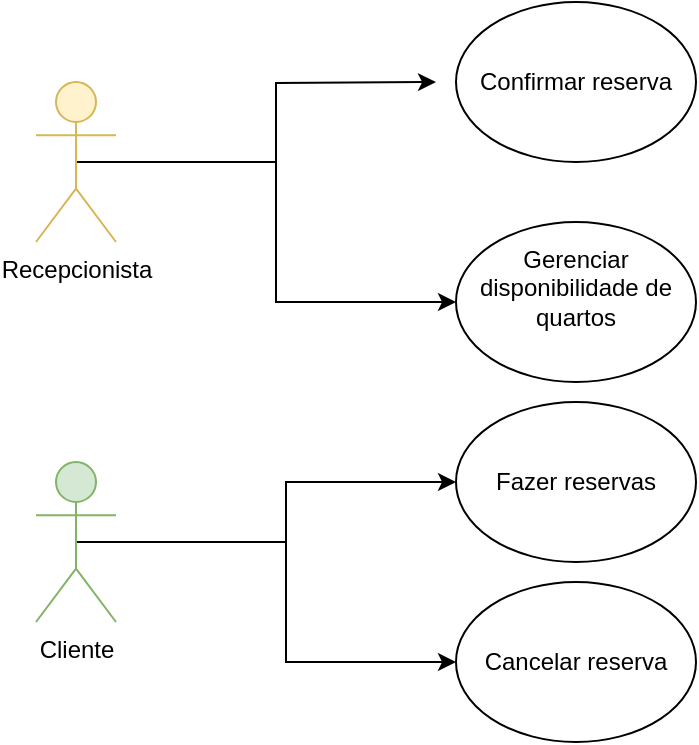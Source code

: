 <mxfile version="26.1.1" pages="4">
  <diagram name="Página-1" id="-IdWgxmrmdWZEqp3SVvu">
    <mxGraphModel dx="1434" dy="772" grid="1" gridSize="10" guides="1" tooltips="1" connect="1" arrows="1" fold="1" page="1" pageScale="1" pageWidth="827" pageHeight="1169" math="0" shadow="0">
      <root>
        <mxCell id="0" />
        <mxCell id="1" parent="0" />
        <mxCell id="BwxYkPkfteaB5pvLElHk-17" style="edgeStyle=orthogonalEdgeStyle;rounded=0;orthogonalLoop=1;jettySize=auto;html=1;exitX=0.5;exitY=0.5;exitDx=0;exitDy=0;exitPerimeter=0;" edge="1" parent="1" source="BwxYkPkfteaB5pvLElHk-15">
          <mxGeometry relative="1" as="geometry">
            <mxPoint x="390" y="80" as="targetPoint" />
          </mxGeometry>
        </mxCell>
        <mxCell id="BwxYkPkfteaB5pvLElHk-22" style="edgeStyle=orthogonalEdgeStyle;rounded=0;orthogonalLoop=1;jettySize=auto;html=1;exitX=0.5;exitY=0.5;exitDx=0;exitDy=0;exitPerimeter=0;entryX=0;entryY=0.5;entryDx=0;entryDy=0;" edge="1" parent="1" source="BwxYkPkfteaB5pvLElHk-15" target="BwxYkPkfteaB5pvLElHk-19">
          <mxGeometry relative="1" as="geometry">
            <Array as="points">
              <mxPoint x="210" y="120" />
              <mxPoint x="310" y="120" />
              <mxPoint x="310" y="190" />
            </Array>
          </mxGeometry>
        </mxCell>
        <mxCell id="BwxYkPkfteaB5pvLElHk-15" value="Recepcionista" style="shape=umlActor;verticalLabelPosition=bottom;verticalAlign=top;html=1;outlineConnect=0;fillColor=#fff2cc;strokeColor=#d6b656;" vertex="1" parent="1">
          <mxGeometry x="190" y="80" width="40" height="80" as="geometry" />
        </mxCell>
        <mxCell id="BwxYkPkfteaB5pvLElHk-18" value="Confirmar reserva" style="ellipse;whiteSpace=wrap;html=1;" vertex="1" parent="1">
          <mxGeometry x="400" y="40" width="120" height="80" as="geometry" />
        </mxCell>
        <mxCell id="BwxYkPkfteaB5pvLElHk-19" value="Gerenciar disponibilidade de quartos&lt;div&gt;&lt;br&gt;&lt;/div&gt;" style="ellipse;whiteSpace=wrap;html=1;" vertex="1" parent="1">
          <mxGeometry x="400" y="150" width="120" height="80" as="geometry" />
        </mxCell>
        <mxCell id="1PhtBn1Kn5e5YDhP082i-1" style="edgeStyle=orthogonalEdgeStyle;rounded=0;orthogonalLoop=1;jettySize=auto;html=1;exitX=0.5;exitY=0.5;exitDx=0;exitDy=0;exitPerimeter=0;entryX=0;entryY=0.5;entryDx=0;entryDy=0;" edge="1" parent="1" source="1PhtBn1Kn5e5YDhP082i-3" target="1PhtBn1Kn5e5YDhP082i-4">
          <mxGeometry relative="1" as="geometry">
            <mxPoint x="500" y="270" as="targetPoint" />
          </mxGeometry>
        </mxCell>
        <mxCell id="1PhtBn1Kn5e5YDhP082i-2" style="edgeStyle=orthogonalEdgeStyle;rounded=0;orthogonalLoop=1;jettySize=auto;html=1;exitX=0.5;exitY=0.5;exitDx=0;exitDy=0;exitPerimeter=0;entryX=0;entryY=0.5;entryDx=0;entryDy=0;" edge="1" parent="1" source="1PhtBn1Kn5e5YDhP082i-3" target="1PhtBn1Kn5e5YDhP082i-5">
          <mxGeometry relative="1" as="geometry">
            <mxPoint x="400" y="350" as="targetPoint" />
          </mxGeometry>
        </mxCell>
        <mxCell id="1PhtBn1Kn5e5YDhP082i-3" value="Cliente" style="shape=umlActor;verticalLabelPosition=bottom;verticalAlign=top;html=1;outlineConnect=0;fillColor=#d5e8d4;strokeColor=#82b366;" vertex="1" parent="1">
          <mxGeometry x="190" y="270" width="40" height="80" as="geometry" />
        </mxCell>
        <mxCell id="1PhtBn1Kn5e5YDhP082i-4" value="Fazer reservas" style="ellipse;whiteSpace=wrap;html=1;" vertex="1" parent="1">
          <mxGeometry x="400" y="240" width="120" height="80" as="geometry" />
        </mxCell>
        <mxCell id="1PhtBn1Kn5e5YDhP082i-5" value="Cancelar reserva" style="ellipse;whiteSpace=wrap;html=1;" vertex="1" parent="1">
          <mxGeometry x="400" y="330" width="120" height="80" as="geometry" />
        </mxCell>
      </root>
    </mxGraphModel>
  </diagram>
  <diagram id="KXouE_qUKuUI_Ier25zK" name="Página-2">
    <mxGraphModel dx="819" dy="441" grid="1" gridSize="10" guides="1" tooltips="1" connect="1" arrows="1" fold="1" page="1" pageScale="1" pageWidth="827" pageHeight="1169" math="0" shadow="0">
      <root>
        <mxCell id="0" />
        <mxCell id="1" parent="0" />
        <mxCell id="qqWXLzg1MvQcj8f4g9ZV-1" value="" style="whiteSpace=wrap;html=1;aspect=fixed;" vertex="1" parent="1">
          <mxGeometry x="160" y="410" width="520" height="520" as="geometry" />
        </mxCell>
        <mxCell id="EF-VqIz4T9vd6OmFMSw3-6" value="Cliente" style="shape=umlActor;verticalLabelPosition=bottom;verticalAlign=top;html=1;outlineConnect=0;fillColor=#d5e8d4;strokeColor=#82b366;" vertex="1" parent="1">
          <mxGeometry x="120" y="505" width="40" height="80" as="geometry" />
        </mxCell>
        <mxCell id="JeJWxVxML6MqcKkYs8eJ-3" value="Sistema" style="shape=umlActor;verticalLabelPosition=bottom;verticalAlign=top;html=1;outlineConnect=0;fillColor=#dae8fc;strokeColor=#6c8ebf;" vertex="1" parent="1">
          <mxGeometry x="680" y="650" width="40" height="80" as="geometry" />
        </mxCell>
        <mxCell id="4nWjrGyeYkdJ_R6ryeZq-1" value="&lt;font size=&quot;1&quot;&gt;Navegar pelo catálogo&lt;/font&gt;" style="ellipse;whiteSpace=wrap;html=1;" vertex="1" parent="1">
          <mxGeometry x="220" y="455" width="70" height="50" as="geometry" />
        </mxCell>
        <mxCell id="4nWjrGyeYkdJ_R6ryeZq-2" value="&lt;font size=&quot;1&quot;&gt;Colocar item no carrinho&lt;/font&gt;" style="ellipse;whiteSpace=wrap;html=1;" vertex="1" parent="1">
          <mxGeometry x="220" y="530" width="70" height="50" as="geometry" />
        </mxCell>
        <mxCell id="4nWjrGyeYkdJ_R6ryeZq-3" value="&lt;font size=&quot;1&quot;&gt;Finalizar compra&lt;/font&gt;" style="ellipse;whiteSpace=wrap;html=1;" vertex="1" parent="1">
          <mxGeometry x="220" y="670" width="70" height="50" as="geometry" />
        </mxCell>
        <mxCell id="4nWjrGyeYkdJ_R6ryeZq-4" value="&lt;font size=&quot;1&quot;&gt;Informar endereço&lt;/font&gt;" style="ellipse;whiteSpace=wrap;html=1;" vertex="1" parent="1">
          <mxGeometry x="220" y="600" width="70" height="50" as="geometry" />
        </mxCell>
        <mxCell id="4nWjrGyeYkdJ_R6ryeZq-5" value="&lt;font size=&quot;1&quot;&gt;Preencher dados do cartão de crédito&lt;/font&gt;" style="ellipse;whiteSpace=wrap;html=1;" vertex="1" parent="1">
          <mxGeometry x="340" y="590" width="86" height="70" as="geometry" />
        </mxCell>
        <mxCell id="4nWjrGyeYkdJ_R6ryeZq-7" value="&lt;font size=&quot;1&quot;&gt;Verificar dados do cartão&lt;/font&gt;" style="ellipse;whiteSpace=wrap;html=1;" vertex="1" parent="1">
          <mxGeometry x="470" y="585" width="70" height="50" as="geometry" />
        </mxCell>
        <mxCell id="4nWjrGyeYkdJ_R6ryeZq-8" value="&lt;font size=&quot;1&quot;&gt;Faturar compra&lt;/font&gt;" style="ellipse;whiteSpace=wrap;html=1;" vertex="1" parent="1">
          <mxGeometry x="470" y="670" width="70" height="50" as="geometry" />
        </mxCell>
        <mxCell id="4nWjrGyeYkdJ_R6ryeZq-9" value="&lt;font size=&quot;1&quot;&gt;Enviar e-mail&lt;/font&gt;" style="ellipse;whiteSpace=wrap;html=1;" vertex="1" parent="1">
          <mxGeometry x="470" y="750" width="70" height="50" as="geometry" />
        </mxCell>
        <mxCell id="4nWjrGyeYkdJ_R6ryeZq-12" value="" style="endArrow=classic;html=1;rounded=0;entryX=1.031;entryY=0.397;entryDx=0;entryDy=0;entryPerimeter=0;" edge="1" parent="1" target="4nWjrGyeYkdJ_R6ryeZq-9">
          <mxGeometry width="50" height="50" relative="1" as="geometry">
            <mxPoint x="680" y="720" as="sourcePoint" />
            <mxPoint x="550" y="720" as="targetPoint" />
            <Array as="points">
              <mxPoint x="670" y="720" />
            </Array>
          </mxGeometry>
        </mxCell>
        <mxCell id="4nWjrGyeYkdJ_R6ryeZq-16" value="" style="endArrow=classic;html=1;rounded=0;entryX=1;entryY=0.5;entryDx=0;entryDy=0;" edge="1" parent="1" target="4nWjrGyeYkdJ_R6ryeZq-8">
          <mxGeometry width="50" height="50" relative="1" as="geometry">
            <mxPoint x="670" y="695" as="sourcePoint" />
            <mxPoint x="550" y="660" as="targetPoint" />
            <Array as="points">
              <mxPoint x="610" y="695" />
            </Array>
          </mxGeometry>
        </mxCell>
        <mxCell id="4nWjrGyeYkdJ_R6ryeZq-17" value="" style="endArrow=classic;html=1;rounded=0;entryX=1;entryY=0.5;entryDx=0;entryDy=0;" edge="1" parent="1" target="4nWjrGyeYkdJ_R6ryeZq-7">
          <mxGeometry width="50" height="50" relative="1" as="geometry">
            <mxPoint x="670" y="670" as="sourcePoint" />
            <mxPoint x="550" y="590" as="targetPoint" />
            <Array as="points" />
          </mxGeometry>
        </mxCell>
        <mxCell id="4nWjrGyeYkdJ_R6ryeZq-18" value="" style="endArrow=classic;html=1;rounded=0;entryX=0;entryY=0.5;entryDx=0;entryDy=0;" edge="1" parent="1">
          <mxGeometry width="50" height="50" relative="1" as="geometry">
            <mxPoint x="421" y="610" as="sourcePoint" />
            <mxPoint x="471.0" y="610" as="targetPoint" />
          </mxGeometry>
        </mxCell>
        <mxCell id="4nWjrGyeYkdJ_R6ryeZq-19" value="" style="endArrow=classic;html=1;rounded=0;" edge="1" parent="1" target="4nWjrGyeYkdJ_R6ryeZq-1">
          <mxGeometry width="50" height="50" relative="1" as="geometry">
            <mxPoint x="160" y="550" as="sourcePoint" />
            <mxPoint x="450" y="600" as="targetPoint" />
          </mxGeometry>
        </mxCell>
        <mxCell id="4nWjrGyeYkdJ_R6ryeZq-20" value="" style="endArrow=classic;html=1;rounded=0;entryX=0;entryY=0.4;entryDx=0;entryDy=0;entryPerimeter=0;" edge="1" parent="1" target="4nWjrGyeYkdJ_R6ryeZq-2">
          <mxGeometry width="50" height="50" relative="1" as="geometry">
            <mxPoint x="160" y="550" as="sourcePoint" />
            <mxPoint x="210" y="550" as="targetPoint" />
          </mxGeometry>
        </mxCell>
        <mxCell id="4nWjrGyeYkdJ_R6ryeZq-21" value="" style="endArrow=classic;html=1;rounded=0;entryX=0.5;entryY=1;entryDx=0;entryDy=0;exitX=0.5;exitY=0;exitDx=0;exitDy=0;" edge="1" parent="1" source="4nWjrGyeYkdJ_R6ryeZq-3" target="4nWjrGyeYkdJ_R6ryeZq-4">
          <mxGeometry width="50" height="50" relative="1" as="geometry">
            <mxPoint x="160" y="550" as="sourcePoint" />
            <mxPoint x="220" y="560" as="targetPoint" />
          </mxGeometry>
        </mxCell>
        <mxCell id="4nWjrGyeYkdJ_R6ryeZq-22" value="" style="endArrow=classic;html=1;rounded=0;entryX=0;entryY=0.5;entryDx=0;entryDy=0;" edge="1" parent="1" target="4nWjrGyeYkdJ_R6ryeZq-3">
          <mxGeometry width="50" height="50" relative="1" as="geometry">
            <mxPoint x="160" y="550" as="sourcePoint" />
            <mxPoint x="190" y="620" as="targetPoint" />
          </mxGeometry>
        </mxCell>
        <mxCell id="4nWjrGyeYkdJ_R6ryeZq-23" value="" style="endArrow=classic;html=1;rounded=0;exitX=1;exitY=0;exitDx=0;exitDy=0;entryX=-0.015;entryY=0.561;entryDx=0;entryDy=0;entryPerimeter=0;" edge="1" parent="1" source="4nWjrGyeYkdJ_R6ryeZq-3" target="4nWjrGyeYkdJ_R6ryeZq-5">
          <mxGeometry width="50" height="50" relative="1" as="geometry">
            <mxPoint x="278" y="680" as="sourcePoint" />
            <mxPoint x="328" y="630" as="targetPoint" />
            <Array as="points" />
          </mxGeometry>
        </mxCell>
        <mxCell id="4nWjrGyeYkdJ_R6ryeZq-24" value="" style="endArrow=classic;html=1;rounded=0;exitX=1;exitY=0.5;exitDx=0;exitDy=0;entryX=0;entryY=0.5;entryDx=0;entryDy=0;" edge="1" parent="1" source="4nWjrGyeYkdJ_R6ryeZq-3" target="4nWjrGyeYkdJ_R6ryeZq-8">
          <mxGeometry width="50" height="50" relative="1" as="geometry">
            <mxPoint x="389" y="720" as="sourcePoint" />
            <mxPoint x="439" y="670" as="targetPoint" />
            <Array as="points" />
          </mxGeometry>
        </mxCell>
      </root>
    </mxGraphModel>
  </diagram>
  <diagram id="wVw2RCqWjOGaPUzD60Uh" name="Página-3">
    <mxGraphModel dx="1434" dy="772" grid="1" gridSize="10" guides="1" tooltips="1" connect="1" arrows="1" fold="1" page="1" pageScale="1" pageWidth="827" pageHeight="1169" math="0" shadow="0">
      <root>
        <mxCell id="0" />
        <mxCell id="1" parent="0" />
        <mxCell id="WZv1FJgftsPNjp-f31wS-1" value="" style="html=1;verticalAlign=bottom;startArrow=oval;startFill=1;endArrow=block;startSize=8;curved=0;rounded=0;sourcePerimeterSpacing=12;" edge="1" parent="1">
          <mxGeometry width="60" relative="1" as="geometry">
            <mxPoint x="80" y="560" as="sourcePoint" />
            <mxPoint x="140" y="560" as="targetPoint" />
          </mxGeometry>
        </mxCell>
        <mxCell id="WZv1FJgftsPNjp-f31wS-2" value="Menu Inicial&amp;nbsp;" style="rounded=1;whiteSpace=wrap;html=1;" vertex="1" parent="1">
          <mxGeometry x="140" y="550" width="80" height="20" as="geometry" />
        </mxCell>
        <mxCell id="WZv1FJgftsPNjp-f31wS-3" value="" style="endArrow=classic;html=1;rounded=0;exitX=0.5;exitY=1;exitDx=0;exitDy=0;entryX=0.5;entryY=0;entryDx=0;entryDy=0;" edge="1" parent="1" source="WZv1FJgftsPNjp-f31wS-2" target="WZv1FJgftsPNjp-f31wS-4">
          <mxGeometry width="50" height="50" relative="1" as="geometry">
            <mxPoint x="160" y="570" as="sourcePoint" />
            <mxPoint x="220" y="570" as="targetPoint" />
          </mxGeometry>
        </mxCell>
        <mxCell id="WZv1FJgftsPNjp-f31wS-19" style="edgeStyle=orthogonalEdgeStyle;rounded=0;orthogonalLoop=1;jettySize=auto;html=1;exitX=0.5;exitY=1;exitDx=0;exitDy=0;entryX=0.5;entryY=0;entryDx=0;entryDy=0;" edge="1" parent="1" source="WZv1FJgftsPNjp-f31wS-4" target="WZv1FJgftsPNjp-f31wS-5">
          <mxGeometry relative="1" as="geometry" />
        </mxCell>
        <mxCell id="WZv1FJgftsPNjp-f31wS-21" style="edgeStyle=orthogonalEdgeStyle;rounded=0;orthogonalLoop=1;jettySize=auto;html=1;exitX=1;exitY=0.5;exitDx=0;exitDy=0;entryX=0;entryY=0.5;entryDx=0;entryDy=0;" edge="1" parent="1" source="WZv1FJgftsPNjp-f31wS-4" target="WZv1FJgftsPNjp-f31wS-9">
          <mxGeometry relative="1" as="geometry" />
        </mxCell>
        <mxCell id="WZv1FJgftsPNjp-f31wS-4" value="Criar personagem" style="rounded=1;whiteSpace=wrap;html=1;" vertex="1" parent="1">
          <mxGeometry x="140" y="610" width="80" height="40" as="geometry" />
        </mxCell>
        <mxCell id="WZv1FJgftsPNjp-f31wS-20" style="edgeStyle=orthogonalEdgeStyle;rounded=0;orthogonalLoop=1;jettySize=auto;html=1;exitX=0.5;exitY=1;exitDx=0;exitDy=0;entryX=0.5;entryY=0;entryDx=0;entryDy=0;" edge="1" parent="1" source="WZv1FJgftsPNjp-f31wS-5" target="WZv1FJgftsPNjp-f31wS-7">
          <mxGeometry relative="1" as="geometry" />
        </mxCell>
        <mxCell id="WZv1FJgftsPNjp-f31wS-22" style="edgeStyle=orthogonalEdgeStyle;rounded=0;orthogonalLoop=1;jettySize=auto;html=1;exitX=1;exitY=0.5;exitDx=0;exitDy=0;" edge="1" parent="1" source="WZv1FJgftsPNjp-f31wS-27" target="WZv1FJgftsPNjp-f31wS-9">
          <mxGeometry relative="1" as="geometry">
            <Array as="points">
              <mxPoint x="290" y="712" />
            </Array>
          </mxGeometry>
        </mxCell>
        <mxCell id="WZv1FJgftsPNjp-f31wS-5" value="Jogo" style="rounded=1;whiteSpace=wrap;html=1;" vertex="1" parent="1">
          <mxGeometry x="150" y="700" width="60" height="25" as="geometry" />
        </mxCell>
        <mxCell id="WZv1FJgftsPNjp-f31wS-36" style="edgeStyle=orthogonalEdgeStyle;rounded=0;orthogonalLoop=1;jettySize=auto;html=1;exitX=1;exitY=0.5;exitDx=0;exitDy=0;entryX=0;entryY=0.5;entryDx=0;entryDy=0;" edge="1" parent="1" source="WZv1FJgftsPNjp-f31wS-7" target="WZv1FJgftsPNjp-f31wS-30">
          <mxGeometry relative="1" as="geometry" />
        </mxCell>
        <mxCell id="WZv1FJgftsPNjp-f31wS-7" value="Configurações" style="rounded=1;whiteSpace=wrap;html=1;" vertex="1" parent="1">
          <mxGeometry x="135" y="770" width="90" height="30" as="geometry" />
        </mxCell>
        <mxCell id="WZv1FJgftsPNjp-f31wS-9" value="Menu Inicial&amp;nbsp;" style="rounded=1;whiteSpace=wrap;html=1;" vertex="1" parent="1">
          <mxGeometry x="250" y="620" width="80" height="20" as="geometry" />
        </mxCell>
        <mxCell id="WZv1FJgftsPNjp-f31wS-23" style="edgeStyle=orthogonalEdgeStyle;rounded=0;orthogonalLoop=1;jettySize=auto;html=1;exitX=1;exitY=0.5;exitDx=0;exitDy=0;entryX=0.663;entryY=1;entryDx=0;entryDy=0;entryPerimeter=0;" edge="1" parent="1" source="WZv1FJgftsPNjp-f31wS-30" target="WZv1FJgftsPNjp-f31wS-9">
          <mxGeometry relative="1" as="geometry">
            <Array as="points">
              <mxPoint x="303" y="785" />
            </Array>
          </mxGeometry>
        </mxCell>
        <mxCell id="WZv1FJgftsPNjp-f31wS-24" value="Clique do jogador" style="rounded=1;whiteSpace=wrap;html=1;fillColor=#dae8fc;strokeColor=#6c8ebf;" vertex="1" parent="1">
          <mxGeometry x="130" y="575" width="100" height="20" as="geometry" />
        </mxCell>
        <mxCell id="WZv1FJgftsPNjp-f31wS-25" value="Clique do jogador" style="rounded=1;whiteSpace=wrap;html=1;fillColor=#dae8fc;strokeColor=#6c8ebf;" vertex="1" parent="1">
          <mxGeometry x="130" y="660" width="100" height="20" as="geometry" />
        </mxCell>
        <mxCell id="WZv1FJgftsPNjp-f31wS-26" value="Clique do jogador" style="rounded=1;whiteSpace=wrap;html=1;fillColor=#dae8fc;strokeColor=#6c8ebf;" vertex="1" parent="1">
          <mxGeometry x="130" y="732" width="100" height="20" as="geometry" />
        </mxCell>
        <mxCell id="WZv1FJgftsPNjp-f31wS-29" value="" style="edgeStyle=orthogonalEdgeStyle;rounded=0;orthogonalLoop=1;jettySize=auto;html=1;exitX=1;exitY=0.5;exitDx=0;exitDy=0;" edge="1" parent="1" source="WZv1FJgftsPNjp-f31wS-5" target="WZv1FJgftsPNjp-f31wS-27">
          <mxGeometry relative="1" as="geometry">
            <mxPoint x="210" y="713" as="sourcePoint" />
            <mxPoint x="290" y="640" as="targetPoint" />
          </mxGeometry>
        </mxCell>
        <mxCell id="WZv1FJgftsPNjp-f31wS-27" value="Clique do jogador" style="rounded=1;whiteSpace=wrap;html=1;fillColor=#dae8fc;strokeColor=#6c8ebf;" vertex="1" parent="1">
          <mxGeometry x="240" y="692" width="40" height="40" as="geometry" />
        </mxCell>
        <mxCell id="WZv1FJgftsPNjp-f31wS-30" value="Clique do jogador" style="rounded=1;whiteSpace=wrap;html=1;fillColor=#dae8fc;strokeColor=#6c8ebf;" vertex="1" parent="1">
          <mxGeometry x="250" y="765" width="40" height="40" as="geometry" />
        </mxCell>
      </root>
    </mxGraphModel>
  </diagram>
  <diagram id="VL6ug_DRUGMrTrpFJny1" name="Projeto UC1 - Valley Of Cleaning">
    <mxGraphModel dx="1434" dy="772" grid="1" gridSize="10" guides="1" tooltips="1" connect="1" arrows="1" fold="1" page="1" pageScale="1" pageWidth="827" pageHeight="1169" math="0" shadow="0">
      <root>
        <mxCell id="0" />
        <mxCell id="1" parent="0" />
        <mxCell id="y1Bi6_eC6XaAmdR6RLge-2" value="Sistema" style="shape=umlActor;verticalLabelPosition=bottom;verticalAlign=top;html=1;outlineConnect=0;" parent="1" vertex="1">
          <mxGeometry x="730" y="420" width="30" height="60" as="geometry" />
        </mxCell>
        <mxCell id="y1Bi6_eC6XaAmdR6RLge-4" value="Jogador" style="shape=umlActor;verticalLabelPosition=bottom;verticalAlign=top;html=1;outlineConnect=0;" parent="1" vertex="1">
          <mxGeometry x="10" y="370" width="30" height="60" as="geometry" />
        </mxCell>
        <mxCell id="y1Bi6_eC6XaAmdR6RLge-5" value="Administrador" style="shape=umlActor;verticalLabelPosition=bottom;verticalAlign=top;html=1;outlineConnect=0;" parent="1" vertex="1">
          <mxGeometry x="40" y="140" width="30" height="60" as="geometry" />
        </mxCell>
        <mxCell id="WvgvfmkFP0tfZ369YzV3-28" style="edgeStyle=orthogonalEdgeStyle;rounded=0;orthogonalLoop=1;jettySize=auto;html=1;exitX=1;exitY=0.5;exitDx=0;exitDy=0;entryX=1;entryY=0.5;entryDx=0;entryDy=0;" edge="1" parent="1" source="y1Bi6_eC6XaAmdR6RLge-8" target="y1Bi6_eC6XaAmdR6RLge-9">
          <mxGeometry relative="1" as="geometry">
            <mxPoint x="400" y="590" as="targetPoint" />
          </mxGeometry>
        </mxCell>
        <mxCell id="y1Bi6_eC6XaAmdR6RLge-8" value="Criar o personagem" style="rounded=1;whiteSpace=wrap;html=1;absoluteArcSize=1;arcSize=14;strokeWidth=2;" parent="1" vertex="1">
          <mxGeometry x="290" y="440" width="80" height="30" as="geometry" />
        </mxCell>
        <mxCell id="y1Bi6_eC6XaAmdR6RLge-9" value="Poder excluir o personagem" style="rounded=1;whiteSpace=wrap;html=1;absoluteArcSize=1;arcSize=14;strokeWidth=2;fillColor=light-dark(#FFFF99,var(--ge-dark-color, #121212));" parent="1" vertex="1">
          <mxGeometry x="290" y="542.5" width="80" height="30" as="geometry" />
        </mxCell>
        <mxCell id="WvgvfmkFP0tfZ369YzV3-1" value="Armazenar os dados do jogador" style="rounded=1;whiteSpace=wrap;html=1;absoluteArcSize=1;arcSize=14;strokeWidth=2;" vertex="1" parent="1">
          <mxGeometry x="621" y="435" width="80" height="50" as="geometry" />
        </mxCell>
        <mxCell id="WvgvfmkFP0tfZ369YzV3-2" value="Suportar os úsuarios com problemas técnicos" style="rounded=1;whiteSpace=wrap;html=1;absoluteArcSize=1;arcSize=14;strokeWidth=2;" vertex="1" parent="1">
          <mxGeometry x="110" y="137.5" width="80" height="65" as="geometry" />
        </mxCell>
        <mxCell id="WvgvfmkFP0tfZ369YzV3-8" value="" style="endArrow=none;html=1;rounded=0;entryX=0;entryY=0.5;entryDx=0;entryDy=0;" edge="1" parent="1" source="y1Bi6_eC6XaAmdR6RLge-7" target="y1Bi6_eC6XaAmdR6RLge-6">
          <mxGeometry width="50" height="50" relative="1" as="geometry">
            <mxPoint x="50" y="400" as="sourcePoint" />
            <mxPoint x="120" y="350" as="targetPoint" />
          </mxGeometry>
        </mxCell>
        <mxCell id="WvgvfmkFP0tfZ369YzV3-10" value="" style="endArrow=none;html=1;rounded=0;entryX=0;entryY=0.5;entryDx=0;entryDy=0;" edge="1" parent="1" source="y1Bi6_eC6XaAmdR6RLge-6" target="y1Bi6_eC6XaAmdR6RLge-7">
          <mxGeometry width="50" height="50" relative="1" as="geometry">
            <mxPoint x="50" y="400" as="sourcePoint" />
            <mxPoint x="200" y="400" as="targetPoint" />
          </mxGeometry>
        </mxCell>
        <mxCell id="y1Bi6_eC6XaAmdR6RLge-7" value="Se cadastrar" style="rounded=1;whiteSpace=wrap;html=1;absoluteArcSize=1;arcSize=14;strokeWidth=2;" parent="1" vertex="1">
          <mxGeometry x="290" y="385" width="80" height="30" as="geometry" />
        </mxCell>
        <mxCell id="WvgvfmkFP0tfZ369YzV3-11" value="" style="endArrow=none;html=1;rounded=0;exitX=0.5;exitY=0;exitDx=0;exitDy=0;entryX=0.5;entryY=1;entryDx=0;entryDy=0;" edge="1" parent="1" source="y1Bi6_eC6XaAmdR6RLge-8" target="y1Bi6_eC6XaAmdR6RLge-7">
          <mxGeometry width="50" height="50" relative="1" as="geometry">
            <mxPoint x="180" y="465" as="sourcePoint" />
            <mxPoint x="230" y="415" as="targetPoint" />
            <Array as="points">
              <mxPoint x="330" y="415" />
            </Array>
          </mxGeometry>
        </mxCell>
        <mxCell id="WvgvfmkFP0tfZ369YzV3-12" value="Criar mapa" style="rounded=1;whiteSpace=wrap;html=1;absoluteArcSize=1;arcSize=14;strokeWidth=2;" vertex="1" parent="1">
          <mxGeometry x="190" y="487.5" width="80" height="35" as="geometry" />
        </mxCell>
        <mxCell id="WvgvfmkFP0tfZ369YzV3-13" value="" style="endArrow=none;html=1;rounded=0;exitX=0.5;exitY=0;exitDx=0;exitDy=0;entryX=0.5;entryY=1;entryDx=0;entryDy=0;" edge="1" parent="1" source="WvgvfmkFP0tfZ369YzV3-17" target="y1Bi6_eC6XaAmdR6RLge-8">
          <mxGeometry width="50" height="50" relative="1" as="geometry">
            <mxPoint x="180" y="510" as="sourcePoint" />
            <mxPoint x="230" y="460" as="targetPoint" />
          </mxGeometry>
        </mxCell>
        <mxCell id="WvgvfmkFP0tfZ369YzV3-19" value="" style="endArrow=none;html=1;rounded=0;exitX=1;exitY=0.5;exitDx=0;exitDy=0;" edge="1" parent="1" source="WvgvfmkFP0tfZ369YzV3-12" target="WvgvfmkFP0tfZ369YzV3-17">
          <mxGeometry width="50" height="50" relative="1" as="geometry">
            <mxPoint x="230" y="538" as="sourcePoint" />
            <mxPoint x="230" y="460" as="targetPoint" />
          </mxGeometry>
        </mxCell>
        <mxCell id="WvgvfmkFP0tfZ369YzV3-17" value="Personalização de personagem" style="rounded=1;whiteSpace=wrap;html=1;absoluteArcSize=1;arcSize=14;strokeWidth=2;" vertex="1" parent="1">
          <mxGeometry x="285" y="480" width="90" height="50" as="geometry" />
        </mxCell>
        <mxCell id="WvgvfmkFP0tfZ369YzV3-26" value="" style="endArrow=none;html=1;rounded=0;entryX=0;entryY=0.5;entryDx=0;entryDy=0;" edge="1" parent="1" target="WvgvfmkFP0tfZ369YzV3-25">
          <mxGeometry width="50" height="50" relative="1" as="geometry">
            <mxPoint x="50" y="400" as="sourcePoint" />
            <mxPoint x="185" y="395" as="targetPoint" />
          </mxGeometry>
        </mxCell>
        <mxCell id="WvgvfmkFP0tfZ369YzV3-25" value="Comprar o jogo" style="rounded=1;whiteSpace=wrap;html=1;absoluteArcSize=1;arcSize=14;strokeWidth=2;" vertex="1" parent="1">
          <mxGeometry x="90" y="380" width="80" height="40" as="geometry" />
        </mxCell>
        <mxCell id="WvgvfmkFP0tfZ369YzV3-27" value="" style="endArrow=none;html=1;rounded=0;entryX=0;entryY=0.5;entryDx=0;entryDy=0;" edge="1" parent="1" source="WvgvfmkFP0tfZ369YzV3-25" target="y1Bi6_eC6XaAmdR6RLge-6">
          <mxGeometry width="50" height="50" relative="1" as="geometry">
            <mxPoint x="170" y="400" as="sourcePoint" />
            <mxPoint x="290" y="400" as="targetPoint" />
          </mxGeometry>
        </mxCell>
        <mxCell id="y1Bi6_eC6XaAmdR6RLge-6" value="Criar conta" style="rounded=1;whiteSpace=wrap;html=1;absoluteArcSize=1;arcSize=14;strokeWidth=2;" parent="1" vertex="1">
          <mxGeometry x="190" y="385" width="80" height="30" as="geometry" />
        </mxCell>
        <mxCell id="WvgvfmkFP0tfZ369YzV3-30" value="" style="endArrow=none;html=1;rounded=0;entryX=0;entryY=0.5;entryDx=0;entryDy=0;" edge="1" parent="1" target="WvgvfmkFP0tfZ369YzV3-2">
          <mxGeometry width="50" height="50" relative="1" as="geometry">
            <mxPoint x="90" y="170" as="sourcePoint" />
            <mxPoint x="140" y="120" as="targetPoint" />
          </mxGeometry>
        </mxCell>
        <mxCell id="WvgvfmkFP0tfZ369YzV3-31" value="" style="endArrow=none;html=1;rounded=0;entryX=0.125;entryY=1.008;entryDx=0;entryDy=0;entryPerimeter=0;" edge="1" parent="1" target="WvgvfmkFP0tfZ369YzV3-2">
          <mxGeometry width="50" height="50" relative="1" as="geometry">
            <mxPoint x="40" y="360" as="sourcePoint" />
            <mxPoint x="170" y="240" as="targetPoint" />
            <Array as="points" />
          </mxGeometry>
        </mxCell>
        <mxCell id="WvgvfmkFP0tfZ369YzV3-35" value="Coletar lixo" style="rounded=1;whiteSpace=wrap;html=1;absoluteArcSize=1;arcSize=14;strokeWidth=2;" vertex="1" parent="1">
          <mxGeometry x="110" y="534.5" width="80" height="30" as="geometry" />
        </mxCell>
        <mxCell id="WvgvfmkFP0tfZ369YzV3-39" value="Convencer os npcs do jogo" style="rounded=1;whiteSpace=wrap;html=1;absoluteArcSize=1;arcSize=14;strokeWidth=2;" vertex="1" parent="1">
          <mxGeometry x="110" y="574.5" width="80" height="40" as="geometry" />
        </mxCell>
        <mxCell id="WvgvfmkFP0tfZ369YzV3-40" value="" style="endArrow=none;html=1;rounded=0;exitX=0.5;exitY=0;exitDx=0;exitDy=0;" edge="1" parent="1" source="WvgvfmkFP0tfZ369YzV3-39">
          <mxGeometry width="50" height="50" relative="1" as="geometry">
            <mxPoint x="100" y="614.5" as="sourcePoint" />
            <mxPoint x="150" y="564.5" as="targetPoint" />
          </mxGeometry>
        </mxCell>
        <mxCell id="WvgvfmkFP0tfZ369YzV3-41" value="Ajudar o prefeito" style="rounded=1;whiteSpace=wrap;html=1;absoluteArcSize=1;arcSize=14;strokeWidth=2;" vertex="1" parent="1">
          <mxGeometry x="110" y="624.5" width="80" height="40" as="geometry" />
        </mxCell>
        <mxCell id="WvgvfmkFP0tfZ369YzV3-42" value="" style="endArrow=none;html=1;rounded=0;exitX=0.5;exitY=0;exitDx=0;exitDy=0;" edge="1" parent="1" source="WvgvfmkFP0tfZ369YzV3-41">
          <mxGeometry width="50" height="50" relative="1" as="geometry">
            <mxPoint x="100" y="664.5" as="sourcePoint" />
            <mxPoint x="150" y="614.5" as="targetPoint" />
          </mxGeometry>
        </mxCell>
        <mxCell id="WvgvfmkFP0tfZ369YzV3-43" value="Pode comprar itens" style="rounded=1;whiteSpace=wrap;html=1;absoluteArcSize=1;arcSize=14;strokeWidth=2;" vertex="1" parent="1">
          <mxGeometry x="21" y="530" width="80" height="40" as="geometry" />
        </mxCell>
        <mxCell id="WvgvfmkFP0tfZ369YzV3-45" value="" style="endArrow=none;html=1;rounded=0;entryX=0;entryY=0.5;entryDx=0;entryDy=0;exitX=1;exitY=0.5;exitDx=0;exitDy=0;" edge="1" parent="1" source="WvgvfmkFP0tfZ369YzV3-43" target="WvgvfmkFP0tfZ369YzV3-35">
          <mxGeometry width="50" height="50" relative="1" as="geometry">
            <mxPoint x="100" y="554.5" as="sourcePoint" />
            <mxPoint x="110" y="544.5" as="targetPoint" />
          </mxGeometry>
        </mxCell>
        <mxCell id="WvgvfmkFP0tfZ369YzV3-46" value="Desfrutar o jogo" style="rounded=1;whiteSpace=wrap;html=1;absoluteArcSize=1;arcSize=14;strokeWidth=2;" vertex="1" parent="1">
          <mxGeometry x="70" y="480" width="80" height="40" as="geometry" />
        </mxCell>
        <mxCell id="WvgvfmkFP0tfZ369YzV3-48" value="" style="endArrow=none;html=1;rounded=0;exitX=1;exitY=0.5;exitDx=0;exitDy=0;" edge="1" parent="1" source="WvgvfmkFP0tfZ369YzV3-46">
          <mxGeometry width="50" height="50" relative="1" as="geometry">
            <mxPoint x="140" y="550" as="sourcePoint" />
            <mxPoint x="190" y="500" as="targetPoint" />
          </mxGeometry>
        </mxCell>
        <mxCell id="WvgvfmkFP0tfZ369YzV3-49" value="" style="endArrow=none;html=1;rounded=0;exitX=0.75;exitY=1;exitDx=0;exitDy=0;entryX=0.25;entryY=0;entryDx=0;entryDy=0;" edge="1" parent="1" source="WvgvfmkFP0tfZ369YzV3-46" target="WvgvfmkFP0tfZ369YzV3-35">
          <mxGeometry width="50" height="50" relative="1" as="geometry">
            <mxPoint x="120" y="520" as="sourcePoint" />
            <mxPoint x="170" y="520" as="targetPoint" />
          </mxGeometry>
        </mxCell>
        <mxCell id="WvgvfmkFP0tfZ369YzV3-50" value="" style="endArrow=none;html=1;rounded=0;exitX=0.138;exitY=1;exitDx=0;exitDy=0;exitPerimeter=0;entryX=0.75;entryY=0;entryDx=0;entryDy=0;" edge="1" parent="1" source="WvgvfmkFP0tfZ369YzV3-46" target="WvgvfmkFP0tfZ369YzV3-43">
          <mxGeometry width="50" height="50" relative="1" as="geometry">
            <mxPoint x="84" y="514" as="sourcePoint" />
            <mxPoint x="70" y="529" as="targetPoint" />
          </mxGeometry>
        </mxCell>
        <mxCell id="WvgvfmkFP0tfZ369YzV3-52" value="Designer" style="shape=umlActor;verticalLabelPosition=bottom;verticalAlign=top;html=1;outlineConnect=0;" vertex="1" parent="1">
          <mxGeometry x="315" y="82.5" width="30" height="60" as="geometry" />
        </mxCell>
        <mxCell id="WvgvfmkFP0tfZ369YzV3-53" value="Progamador" style="shape=umlActor;verticalLabelPosition=bottom;verticalAlign=top;html=1;outlineConnect=0;" vertex="1" parent="1">
          <mxGeometry x="680" y="142.5" width="30" height="60" as="geometry" />
        </mxCell>
        <mxCell id="WvgvfmkFP0tfZ369YzV3-54" value="" style="endArrow=none;html=1;rounded=0;" edge="1" parent="1">
          <mxGeometry width="50" height="50" relative="1" as="geometry">
            <mxPoint x="700" y="460" as="sourcePoint" />
            <mxPoint x="720" y="460" as="targetPoint" />
          </mxGeometry>
        </mxCell>
        <mxCell id="WvgvfmkFP0tfZ369YzV3-57" value="Armazenar os dados do jogador" style="rounded=1;whiteSpace=wrap;html=1;absoluteArcSize=1;arcSize=14;strokeWidth=2;" vertex="1" parent="1">
          <mxGeometry x="622" y="492.5" width="80" height="50" as="geometry" />
        </mxCell>
        <mxCell id="WvgvfmkFP0tfZ369YzV3-58" value="" style="endArrow=none;html=1;rounded=0;exitX=0.5;exitY=0;exitDx=0;exitDy=0;" edge="1" parent="1" source="WvgvfmkFP0tfZ369YzV3-57">
          <mxGeometry width="50" height="50" relative="1" as="geometry">
            <mxPoint x="612" y="534.5" as="sourcePoint" />
            <mxPoint x="662" y="484.5" as="targetPoint" />
          </mxGeometry>
        </mxCell>
        <mxCell id="WvgvfmkFP0tfZ369YzV3-59" value="Comprar o caminhão de lixo" style="rounded=1;whiteSpace=wrap;html=1;absoluteArcSize=1;arcSize=14;strokeWidth=2;" vertex="1" parent="1">
          <mxGeometry x="21" y="584.5" width="80" height="45.5" as="geometry" />
        </mxCell>
        <mxCell id="WvgvfmkFP0tfZ369YzV3-64" value="" style="group" vertex="1" connectable="0" parent="1">
          <mxGeometry x="580" y="165.5" width="100" height="30" as="geometry" />
        </mxCell>
        <mxCell id="WvgvfmkFP0tfZ369YzV3-60" value="Renderização" style="rounded=1;whiteSpace=wrap;html=1;absoluteArcSize=1;arcSize=14;strokeWidth=2;" vertex="1" parent="WvgvfmkFP0tfZ369YzV3-64">
          <mxGeometry width="80" height="30" as="geometry" />
        </mxCell>
        <mxCell id="WvgvfmkFP0tfZ369YzV3-62" value="" style="endArrow=none;html=1;rounded=0;" edge="1" parent="WvgvfmkFP0tfZ369YzV3-64">
          <mxGeometry width="50" height="50" relative="1" as="geometry">
            <mxPoint x="80" y="14.5" as="sourcePoint" />
            <mxPoint x="100" y="14.5" as="targetPoint" />
          </mxGeometry>
        </mxCell>
        <mxCell id="WvgvfmkFP0tfZ369YzV3-66" value="O player pode configurar a qualidade gráfica do jogo" style="rounded=1;whiteSpace=wrap;html=1;absoluteArcSize=1;arcSize=14;strokeWidth=2;" vertex="1" parent="1">
          <mxGeometry x="130" y="290" width="110" height="60" as="geometry" />
        </mxCell>
        <mxCell id="WvgvfmkFP0tfZ369YzV3-68" value="" style="endArrow=none;html=1;rounded=0;entryX=0;entryY=0.5;entryDx=0;entryDy=0;" edge="1" parent="1" target="WvgvfmkFP0tfZ369YzV3-66">
          <mxGeometry width="50" height="50" relative="1" as="geometry">
            <mxPoint x="51" y="380" as="sourcePoint" />
            <mxPoint x="101" y="330" as="targetPoint" />
          </mxGeometry>
        </mxCell>
      </root>
    </mxGraphModel>
  </diagram>
</mxfile>
